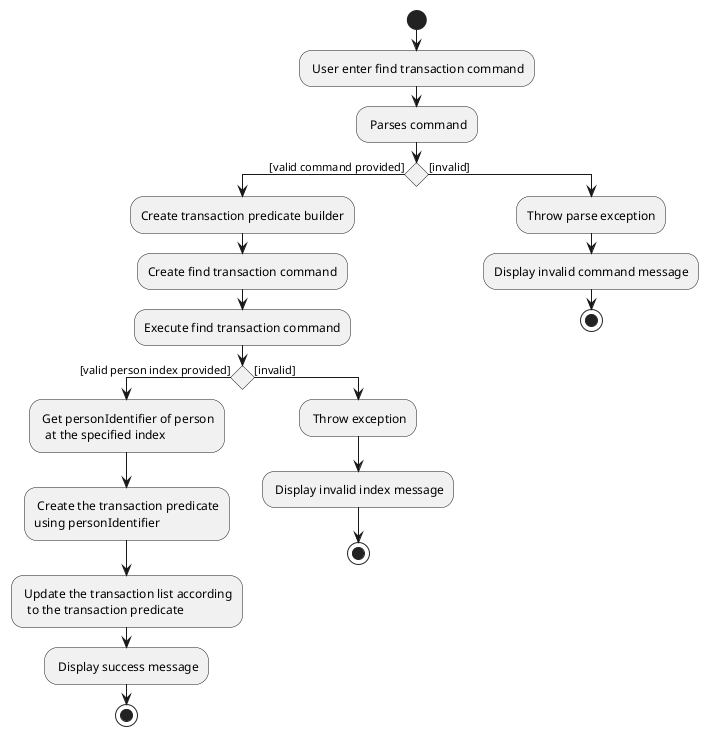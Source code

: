 @startuml
start
: User enter find transaction command;

: Parses command;

if () then ([valid command provided])
  :Create transaction predicate builder;
  :Create find transaction command;
  :Execute find transaction command;
  if () then ([valid person index provided])
  : Get personIdentifier of person
    at the specified index;
  : Create the transaction predicate
  using personIdentifier;
  : Update the transaction list according
    to the transaction predicate;
  : Display success message;
  stop
  else ([invalid])
   : Throw exception;
   : Display invalid index message;
   stop
  endif
else ([invalid])
  :Throw parse exception;
  :Display invalid command message;
  stop

endif
@enduml
